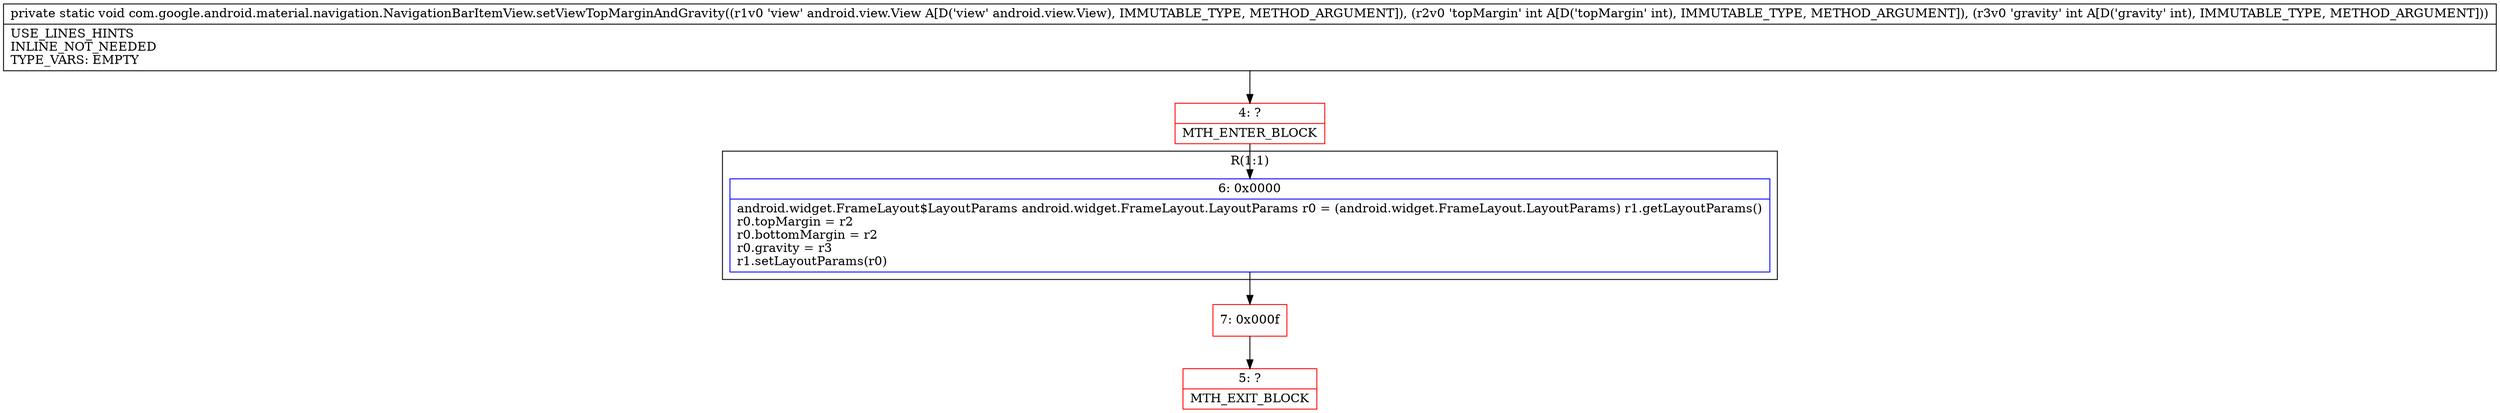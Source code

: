 digraph "CFG forcom.google.android.material.navigation.NavigationBarItemView.setViewTopMarginAndGravity(Landroid\/view\/View;II)V" {
subgraph cluster_Region_364865721 {
label = "R(1:1)";
node [shape=record,color=blue];
Node_6 [shape=record,label="{6\:\ 0x0000|android.widget.FrameLayout$LayoutParams android.widget.FrameLayout.LayoutParams r0 = (android.widget.FrameLayout.LayoutParams) r1.getLayoutParams()\lr0.topMargin = r2\lr0.bottomMargin = r2\lr0.gravity = r3\lr1.setLayoutParams(r0)\l}"];
}
Node_4 [shape=record,color=red,label="{4\:\ ?|MTH_ENTER_BLOCK\l}"];
Node_7 [shape=record,color=red,label="{7\:\ 0x000f}"];
Node_5 [shape=record,color=red,label="{5\:\ ?|MTH_EXIT_BLOCK\l}"];
MethodNode[shape=record,label="{private static void com.google.android.material.navigation.NavigationBarItemView.setViewTopMarginAndGravity((r1v0 'view' android.view.View A[D('view' android.view.View), IMMUTABLE_TYPE, METHOD_ARGUMENT]), (r2v0 'topMargin' int A[D('topMargin' int), IMMUTABLE_TYPE, METHOD_ARGUMENT]), (r3v0 'gravity' int A[D('gravity' int), IMMUTABLE_TYPE, METHOD_ARGUMENT]))  | USE_LINES_HINTS\lINLINE_NOT_NEEDED\lTYPE_VARS: EMPTY\l}"];
MethodNode -> Node_4;Node_6 -> Node_7;
Node_4 -> Node_6;
Node_7 -> Node_5;
}

